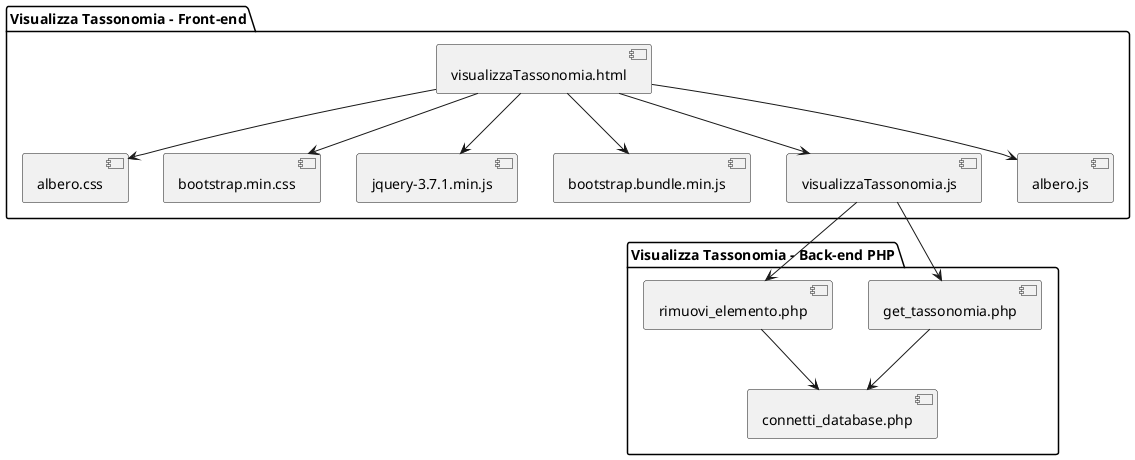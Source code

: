 @startuml package_visualizzaTassonomia
package "Visualizza Tassonomia - Front-end" {
  [visualizzaTassonomia.html]
  [albero.css]
  [bootstrap.min.css]
  [jquery-3.7.1.min.js]
  [bootstrap.bundle.min.js]
  [visualizzaTassonomia.js]
  [albero.js]
}

package "Visualizza Tassonomia - Back-end PHP" {
  [get_tassonomia.php]
  [rimuovi_elemento.php]
  [connetti_database.php]
}

' Inclusioni HTML
[visualizzaTassonomia.html] --> [bootstrap.min.css]
[visualizzaTassonomia.html] --> [albero.css]
[visualizzaTassonomia.html] --> [jquery-3.7.1.min.js]
[visualizzaTassonomia.html] --> [bootstrap.bundle.min.js]
[visualizzaTassonomia.html] --> [visualizzaTassonomia.js]
[visualizzaTassonomia.html] --> [albero.js]

' Inclusioni JS -> PHP
[visualizzaTassonomia.js] --> [get_tassonomia.php]
[visualizzaTassonomia.js] --> [rimuovi_elemento.php]

' Dipendenze PHP -> connessione al DB
[get_tassonomia.php] --> [connetti_database.php]
[rimuovi_elemento.php] --> [connetti_database.php]
@enduml
